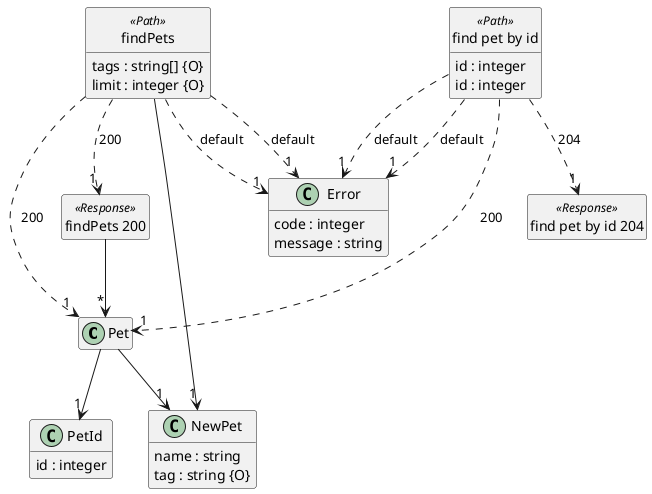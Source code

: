 @startuml
hide <<Path>> circle
hide <<Response>> circle
hide <<Parameter>> circle
hide empty methods
hide empty fields
set namespaceSeparator none

class "Pet" {
}

class "PetId" {
  {field} id : integer
}

class "NewPet" {
  {field} name : string
  {field} tag : string {O}
}

class "Error" {
  {field} code : integer
  {field} message : string
}

class "findPets" <<Path>> {
  {field} tags : string[] {O}
  {field} limit : integer {O}
}

class "findPets 200" <<Response>> {
}

class "findPets" <<Path>> {
}

class "find pet by id" <<Path>> {
  {field} id : integer
}

class "find pet by id" <<Path>> {
  {field} id : integer
}

class "find pet by id 204" <<Response>> {
}

"Pet" --> "1" "NewPet"

"Pet" --> "1" "PetId"

"findPets 200" --> "*" "Pet"

"findPets" ..> "1" "findPets 200"  :  "200"

"findPets" ..> "1" "Error"  :  "default"

"findPets" ..> "1" "Pet"  :  "200"

"findPets" ..> "1" "Error"  :  "default"

"findPets" --> "1" "NewPet"

"find pet by id" ..> "1" "Pet"  :  "200"

"find pet by id" ..> "1" "Error"  :  "default"

"find pet by id" ..> "1" "find pet by id 204"  :  "204"

"find pet by id" ..> "1" "Error"  :  "default"

@enduml